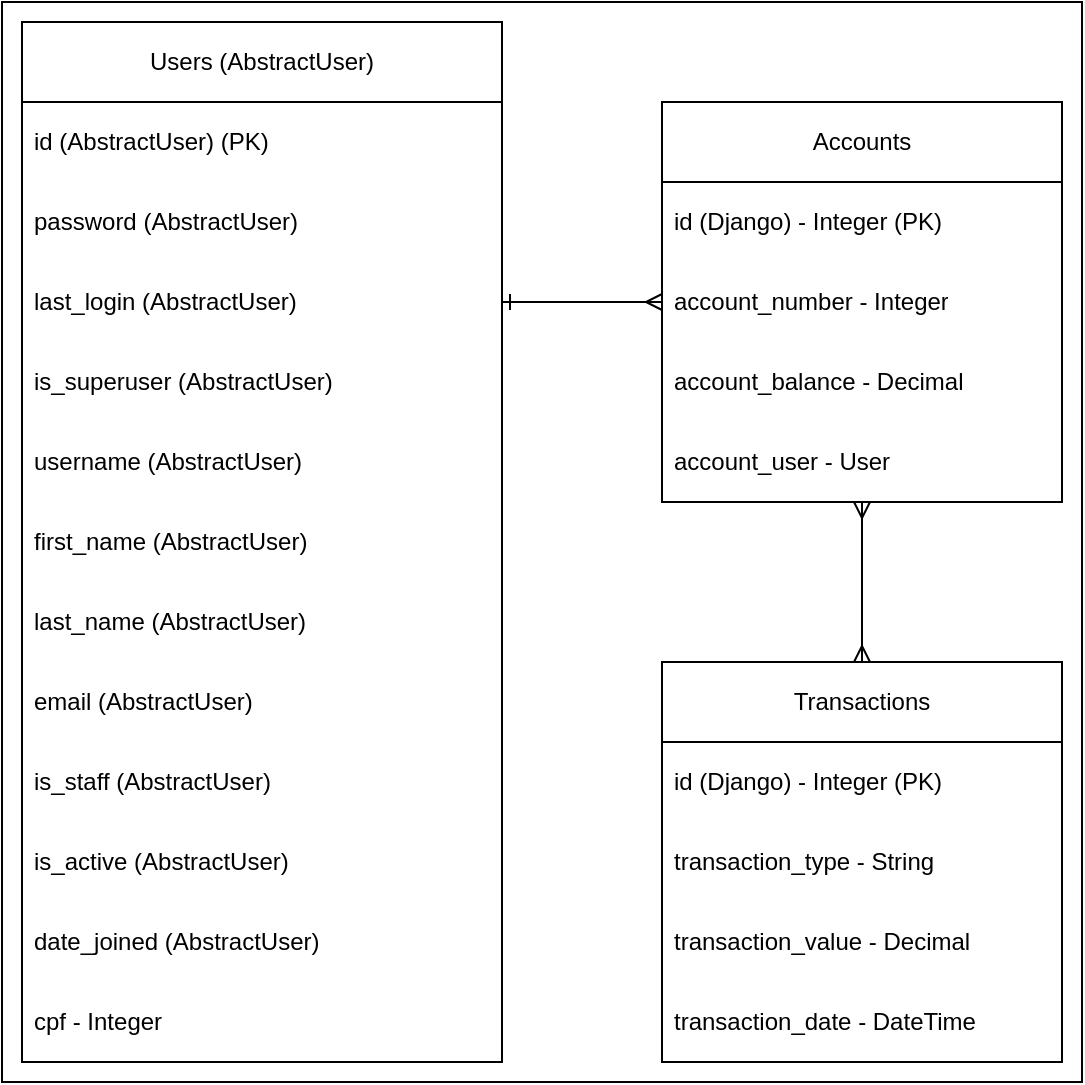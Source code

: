 <mxfile version="26.0.9">
  <diagram name="Page-1" id="rsz5_yVWUDAlvb1ax138">
    <mxGraphModel dx="458" dy="813" grid="1" gridSize="10" guides="1" tooltips="1" connect="1" arrows="1" fold="1" page="1" pageScale="1" pageWidth="827" pageHeight="1169" math="0" shadow="0">
      <root>
        <mxCell id="0" />
        <mxCell id="1" parent="0" />
        <mxCell id="zDI_0RpQpe3DadvrH-Ip-27" value="" style="rounded=0;whiteSpace=wrap;html=1;fillColor=none;" parent="1" vertex="1">
          <mxGeometry x="30" y="30" width="540" height="540" as="geometry" />
        </mxCell>
        <mxCell id="zDI_0RpQpe3DadvrH-Ip-18" value="" style="edgeStyle=orthogonalEdgeStyle;rounded=0;orthogonalLoop=1;jettySize=auto;html=1;exitX=1;exitY=0.5;exitDx=0;exitDy=0;endArrow=ERmany;endFill=0;startArrow=ERone;startFill=0;" parent="1" source="zDI_0RpQpe3DadvrH-Ip-4" target="zDI_0RpQpe3DadvrH-Ip-10" edge="1">
          <mxGeometry relative="1" as="geometry" />
        </mxCell>
        <mxCell id="zDI_0RpQpe3DadvrH-Ip-3" value="Users (AbstractUser)" style="swimlane;fontStyle=0;childLayout=stackLayout;horizontal=1;startSize=40;horizontalStack=0;resizeParent=1;resizeParentMax=0;resizeLast=0;collapsible=1;marginBottom=0;whiteSpace=wrap;html=1;" parent="1" vertex="1">
          <mxGeometry x="40" y="40" width="240" height="520" as="geometry" />
        </mxCell>
        <mxCell id="zDI_0RpQpe3DadvrH-Ip-23" value="id (AbstractUser) (PK)" style="text;strokeColor=none;fillColor=none;align=left;verticalAlign=middle;spacingLeft=4;spacingRight=4;overflow=hidden;points=[[0,0.5],[1,0.5]];portConstraint=eastwest;rotatable=0;whiteSpace=wrap;html=1;" parent="zDI_0RpQpe3DadvrH-Ip-3" vertex="1">
          <mxGeometry y="40" width="240" height="40" as="geometry" />
        </mxCell>
        <mxCell id="zDI_0RpQpe3DadvrH-Ip-21" value="password (AbstractUser)&amp;nbsp;" style="text;strokeColor=none;fillColor=none;align=left;verticalAlign=middle;spacingLeft=4;spacingRight=4;overflow=hidden;points=[[0,0.5],[1,0.5]];portConstraint=eastwest;rotatable=0;whiteSpace=wrap;html=1;" parent="zDI_0RpQpe3DadvrH-Ip-3" vertex="1">
          <mxGeometry y="80" width="240" height="40" as="geometry" />
        </mxCell>
        <mxCell id="zDI_0RpQpe3DadvrH-Ip-4" value="last_login (AbstractUser)" style="text;strokeColor=none;fillColor=none;align=left;verticalAlign=middle;spacingLeft=4;spacingRight=4;overflow=hidden;points=[[0,0.5],[1,0.5]];portConstraint=eastwest;rotatable=0;whiteSpace=wrap;html=1;" parent="zDI_0RpQpe3DadvrH-Ip-3" vertex="1">
          <mxGeometry y="120" width="240" height="40" as="geometry" />
        </mxCell>
        <mxCell id="zDI_0RpQpe3DadvrH-Ip-20" value="&lt;div&gt;&lt;span style=&quot;background-color: transparent; color: light-dark(rgb(0, 0, 0), rgb(255, 255, 255));&quot;&gt;is_superuser (AbstractUser)&lt;/span&gt;&lt;br&gt;&lt;/div&gt;" style="text;strokeColor=none;fillColor=none;align=left;verticalAlign=middle;spacingLeft=4;spacingRight=4;overflow=hidden;points=[[0,0.5],[1,0.5]];portConstraint=eastwest;rotatable=0;whiteSpace=wrap;html=1;" parent="zDI_0RpQpe3DadvrH-Ip-3" vertex="1">
          <mxGeometry y="160" width="240" height="40" as="geometry" />
        </mxCell>
        <mxCell id="zDI_0RpQpe3DadvrH-Ip-6" value="username (AbstractUser)" style="text;strokeColor=none;fillColor=none;align=left;verticalAlign=middle;spacingLeft=4;spacingRight=4;overflow=hidden;points=[[0,0.5],[1,0.5]];portConstraint=eastwest;rotatable=0;whiteSpace=wrap;html=1;" parent="zDI_0RpQpe3DadvrH-Ip-3" vertex="1">
          <mxGeometry y="200" width="240" height="40" as="geometry" />
        </mxCell>
        <mxCell id="zDI_0RpQpe3DadvrH-Ip-22" value="first_name (AbstractUser)" style="text;strokeColor=none;fillColor=none;align=left;verticalAlign=middle;spacingLeft=4;spacingRight=4;overflow=hidden;points=[[0,0.5],[1,0.5]];portConstraint=eastwest;rotatable=0;whiteSpace=wrap;html=1;" parent="zDI_0RpQpe3DadvrH-Ip-3" vertex="1">
          <mxGeometry y="240" width="240" height="40" as="geometry" />
        </mxCell>
        <mxCell id="refX8ML8pMMConK18IUh-3" value="last_name (AbstractUser)" style="text;strokeColor=none;fillColor=none;align=left;verticalAlign=middle;spacingLeft=4;spacingRight=4;overflow=hidden;points=[[0,0.5],[1,0.5]];portConstraint=eastwest;rotatable=0;whiteSpace=wrap;html=1;" vertex="1" parent="zDI_0RpQpe3DadvrH-Ip-3">
          <mxGeometry y="280" width="240" height="40" as="geometry" />
        </mxCell>
        <mxCell id="refX8ML8pMMConK18IUh-4" value="email (AbstractUser)" style="text;strokeColor=none;fillColor=none;align=left;verticalAlign=middle;spacingLeft=4;spacingRight=4;overflow=hidden;points=[[0,0.5],[1,0.5]];portConstraint=eastwest;rotatable=0;whiteSpace=wrap;html=1;" vertex="1" parent="zDI_0RpQpe3DadvrH-Ip-3">
          <mxGeometry y="320" width="240" height="40" as="geometry" />
        </mxCell>
        <mxCell id="refX8ML8pMMConK18IUh-5" value="is_staff (AbstractUser)" style="text;strokeColor=none;fillColor=none;align=left;verticalAlign=middle;spacingLeft=4;spacingRight=4;overflow=hidden;points=[[0,0.5],[1,0.5]];portConstraint=eastwest;rotatable=0;whiteSpace=wrap;html=1;" vertex="1" parent="zDI_0RpQpe3DadvrH-Ip-3">
          <mxGeometry y="360" width="240" height="40" as="geometry" />
        </mxCell>
        <mxCell id="refX8ML8pMMConK18IUh-6" value="is_active (AbstractUser)" style="text;strokeColor=none;fillColor=none;align=left;verticalAlign=middle;spacingLeft=4;spacingRight=4;overflow=hidden;points=[[0,0.5],[1,0.5]];portConstraint=eastwest;rotatable=0;whiteSpace=wrap;html=1;" vertex="1" parent="zDI_0RpQpe3DadvrH-Ip-3">
          <mxGeometry y="400" width="240" height="40" as="geometry" />
        </mxCell>
        <mxCell id="refX8ML8pMMConK18IUh-7" value="date_joined (AbstractUser)" style="text;strokeColor=none;fillColor=none;align=left;verticalAlign=middle;spacingLeft=4;spacingRight=4;overflow=hidden;points=[[0,0.5],[1,0.5]];portConstraint=eastwest;rotatable=0;whiteSpace=wrap;html=1;" vertex="1" parent="zDI_0RpQpe3DadvrH-Ip-3">
          <mxGeometry y="440" width="240" height="40" as="geometry" />
        </mxCell>
        <mxCell id="zDI_0RpQpe3DadvrH-Ip-5" value="cpf - Integer" style="text;strokeColor=none;fillColor=none;align=left;verticalAlign=middle;spacingLeft=4;spacingRight=4;overflow=hidden;points=[[0,0.5],[1,0.5]];portConstraint=eastwest;rotatable=0;whiteSpace=wrap;html=1;" parent="zDI_0RpQpe3DadvrH-Ip-3" vertex="1">
          <mxGeometry y="480" width="240" height="40" as="geometry" />
        </mxCell>
        <mxCell id="zDI_0RpQpe3DadvrH-Ip-19" style="edgeStyle=orthogonalEdgeStyle;rounded=0;orthogonalLoop=1;jettySize=auto;html=1;entryX=0.5;entryY=0;entryDx=0;entryDy=0;endArrow=ERmany;endFill=0;startArrow=ERmany;startFill=0;" parent="1" source="zDI_0RpQpe3DadvrH-Ip-8" target="zDI_0RpQpe3DadvrH-Ip-12" edge="1">
          <mxGeometry relative="1" as="geometry" />
        </mxCell>
        <mxCell id="zDI_0RpQpe3DadvrH-Ip-8" value="Accounts" style="swimlane;fontStyle=0;childLayout=stackLayout;horizontal=1;startSize=40;horizontalStack=0;resizeParent=1;resizeParentMax=0;resizeLast=0;collapsible=1;marginBottom=0;whiteSpace=wrap;html=1;" parent="1" vertex="1">
          <mxGeometry x="360" y="80" width="200" height="200" as="geometry" />
        </mxCell>
        <mxCell id="zDI_0RpQpe3DadvrH-Ip-9" value="id (Django) - Integer (PK)" style="text;strokeColor=none;fillColor=none;align=left;verticalAlign=middle;spacingLeft=4;spacingRight=4;overflow=hidden;points=[[0,0.5],[1,0.5]];portConstraint=eastwest;rotatable=0;whiteSpace=wrap;html=1;" parent="zDI_0RpQpe3DadvrH-Ip-8" vertex="1">
          <mxGeometry y="40" width="200" height="40" as="geometry" />
        </mxCell>
        <mxCell id="zDI_0RpQpe3DadvrH-Ip-10" value="account_number - Integer" style="text;strokeColor=none;fillColor=none;align=left;verticalAlign=middle;spacingLeft=4;spacingRight=4;overflow=hidden;points=[[0,0.5],[1,0.5]];portConstraint=eastwest;rotatable=0;whiteSpace=wrap;html=1;" parent="zDI_0RpQpe3DadvrH-Ip-8" vertex="1">
          <mxGeometry y="80" width="200" height="40" as="geometry" />
        </mxCell>
        <mxCell id="zDI_0RpQpe3DadvrH-Ip-24" value="account_balance - Decimal" style="text;strokeColor=none;fillColor=none;align=left;verticalAlign=middle;spacingLeft=4;spacingRight=4;overflow=hidden;points=[[0,0.5],[1,0.5]];portConstraint=eastwest;rotatable=0;whiteSpace=wrap;html=1;" parent="zDI_0RpQpe3DadvrH-Ip-8" vertex="1">
          <mxGeometry y="120" width="200" height="40" as="geometry" />
        </mxCell>
        <mxCell id="zDI_0RpQpe3DadvrH-Ip-11" value="account_user - User" style="text;strokeColor=none;fillColor=none;align=left;verticalAlign=middle;spacingLeft=4;spacingRight=4;overflow=hidden;points=[[0,0.5],[1,0.5]];portConstraint=eastwest;rotatable=0;whiteSpace=wrap;html=1;" parent="zDI_0RpQpe3DadvrH-Ip-8" vertex="1">
          <mxGeometry y="160" width="200" height="40" as="geometry" />
        </mxCell>
        <mxCell id="zDI_0RpQpe3DadvrH-Ip-12" value="Transactions" style="swimlane;fontStyle=0;childLayout=stackLayout;horizontal=1;startSize=40;horizontalStack=0;resizeParent=1;resizeParentMax=0;resizeLast=0;collapsible=1;marginBottom=0;whiteSpace=wrap;html=1;" parent="1" vertex="1">
          <mxGeometry x="360" y="360" width="200" height="200" as="geometry" />
        </mxCell>
        <mxCell id="zDI_0RpQpe3DadvrH-Ip-13" value="id (Django) - Integer (PK)" style="text;strokeColor=none;fillColor=none;align=left;verticalAlign=middle;spacingLeft=4;spacingRight=4;overflow=hidden;points=[[0,0.5],[1,0.5]];portConstraint=eastwest;rotatable=0;whiteSpace=wrap;html=1;" parent="zDI_0RpQpe3DadvrH-Ip-12" vertex="1">
          <mxGeometry y="40" width="200" height="40" as="geometry" />
        </mxCell>
        <mxCell id="zDI_0RpQpe3DadvrH-Ip-14" value="transaction_type - String" style="text;strokeColor=none;fillColor=none;align=left;verticalAlign=middle;spacingLeft=4;spacingRight=4;overflow=hidden;points=[[0,0.5],[1,0.5]];portConstraint=eastwest;rotatable=0;whiteSpace=wrap;html=1;" parent="zDI_0RpQpe3DadvrH-Ip-12" vertex="1">
          <mxGeometry y="80" width="200" height="40" as="geometry" />
        </mxCell>
        <mxCell id="zDI_0RpQpe3DadvrH-Ip-25" value="transaction_value - Decimal" style="text;strokeColor=none;fillColor=none;align=left;verticalAlign=middle;spacingLeft=4;spacingRight=4;overflow=hidden;points=[[0,0.5],[1,0.5]];portConstraint=eastwest;rotatable=0;whiteSpace=wrap;html=1;" parent="zDI_0RpQpe3DadvrH-Ip-12" vertex="1">
          <mxGeometry y="120" width="200" height="40" as="geometry" />
        </mxCell>
        <mxCell id="zDI_0RpQpe3DadvrH-Ip-26" value="transaction_date - DateTime" style="text;strokeColor=none;fillColor=none;align=left;verticalAlign=middle;spacingLeft=4;spacingRight=4;overflow=hidden;points=[[0,0.5],[1,0.5]];portConstraint=eastwest;rotatable=0;whiteSpace=wrap;html=1;" parent="zDI_0RpQpe3DadvrH-Ip-12" vertex="1">
          <mxGeometry y="160" width="200" height="40" as="geometry" />
        </mxCell>
      </root>
    </mxGraphModel>
  </diagram>
</mxfile>
